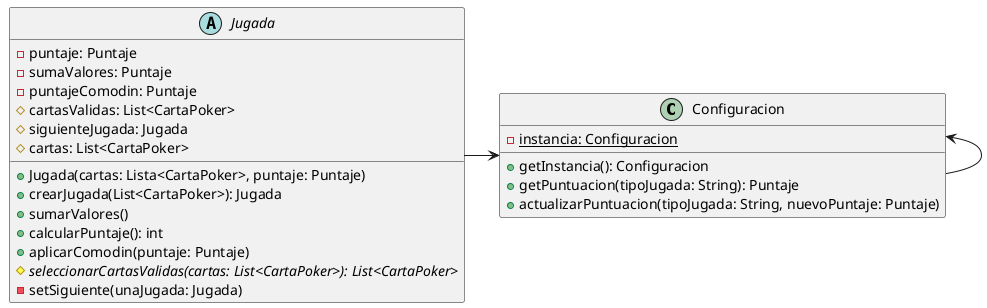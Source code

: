 @startuml

class Configuracion{
    - {static} instancia: Configuracion
    + getInstancia(): Configuracion
    + getPuntuacion(tipoJugada: String): Puntaje
    + actualizarPuntuacion(tipoJugada: String, nuevoPuntaje: Puntaje)
}

abstract class Jugada {
    - puntaje: Puntaje
    - sumaValores: Puntaje
    - puntajeComodin: Puntaje
    # cartasValidas: List<CartaPoker>
    # siguienteJugada: Jugada
    # cartas: List<CartaPoker>

    + Jugada(cartas: Lista<CartaPoker>, puntaje: Puntaje)
    + crearJugada(List<CartaPoker>): Jugada
    + sumarValores()
    + calcularPuntaje(): int
    + aplicarComodin(puntaje: Puntaje)
    # {abstract}seleccionarCartasValidas(cartas: List<CartaPoker>): List<CartaPoker>
    - setSiguiente(unaJugada: Jugada)
}

Jugada -right-> Configuracion
Configuracion <-- Configuracion
@enduml